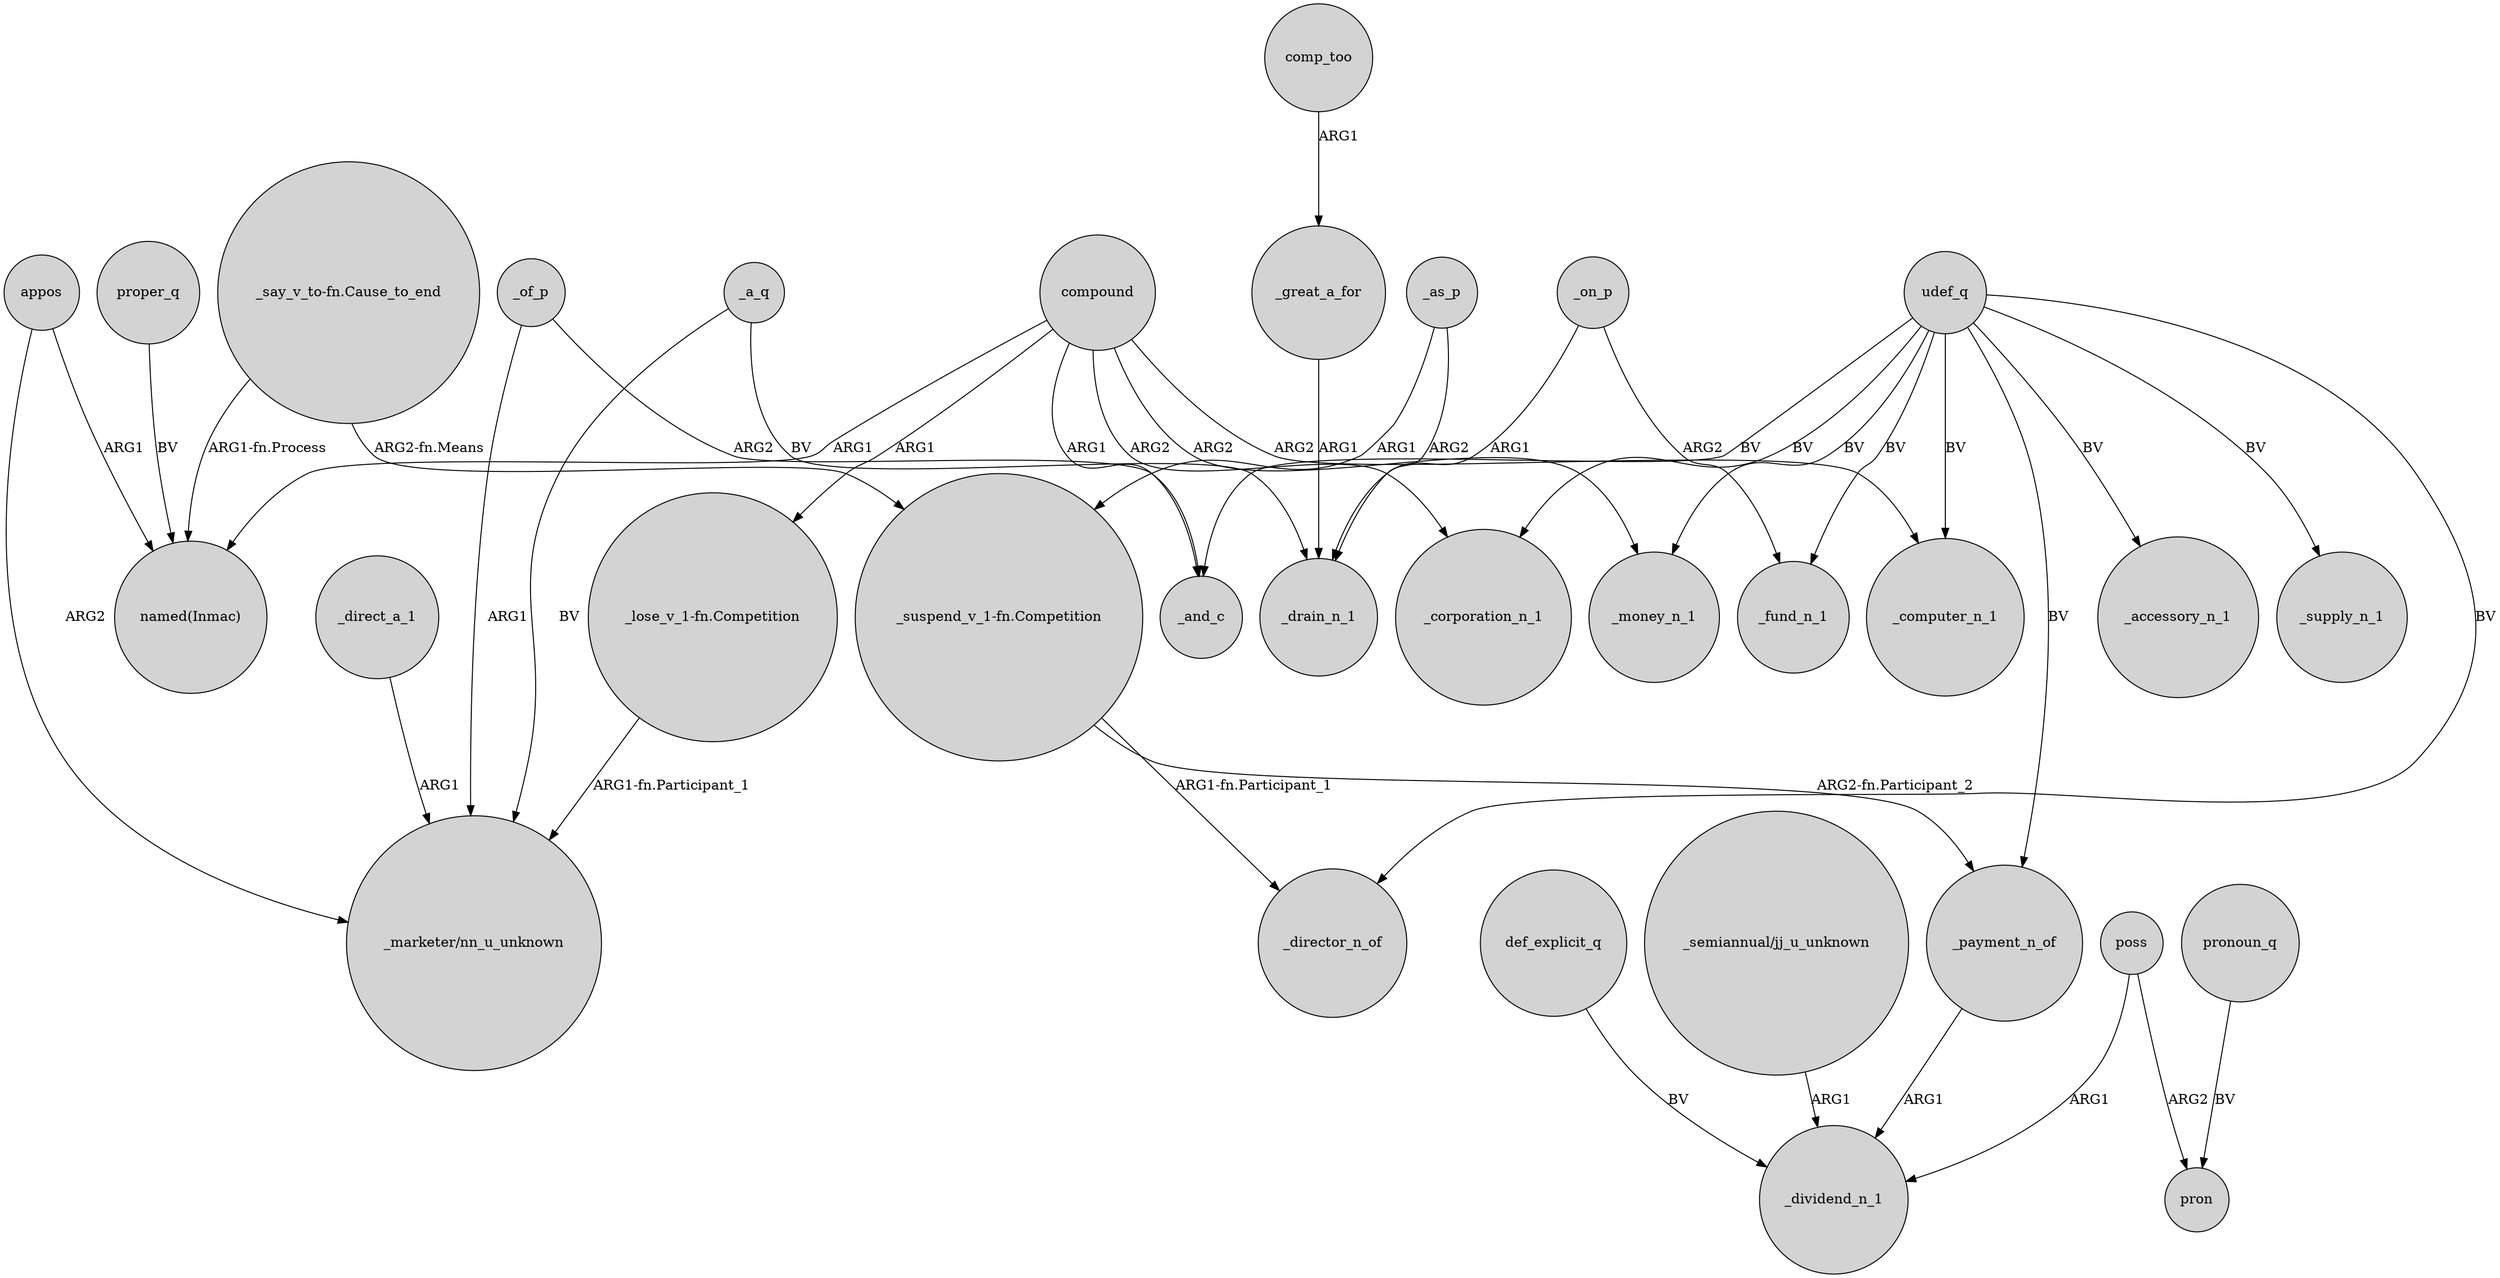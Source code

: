 digraph {
	node [shape=circle style=filled]
	"_say_v_to-fn.Cause_to_end" -> "named(Inmac)" [label="ARG1-fn.Process"]
	udef_q -> _director_n_of [label=BV]
	proper_q -> "named(Inmac)" [label=BV]
	_great_a_for -> _drain_n_1 [label=ARG1]
	"_lose_v_1-fn.Competition" -> "_marketer/nn_u_unknown" [label="ARG1-fn.Participant_1"]
	_of_p -> _and_c [label=ARG2]
	compound -> _and_c [label=ARG1]
	compound -> "named(Inmac)" [label=ARG1]
	_on_p -> _drain_n_1 [label=ARG1]
	compound -> "_lose_v_1-fn.Competition" [label=ARG1]
	comp_too -> _great_a_for [label=ARG1]
	udef_q -> _fund_n_1 [label=BV]
	"_say_v_to-fn.Cause_to_end" -> "_suspend_v_1-fn.Competition" [label="ARG2-fn.Means"]
	poss -> _dividend_n_1 [label=ARG1]
	_of_p -> "_marketer/nn_u_unknown" [label=ARG1]
	udef_q -> _accessory_n_1 [label=BV]
	def_explicit_q -> _dividend_n_1 [label=BV]
	compound -> _computer_n_1 [label=ARG2]
	udef_q -> _and_c [label=BV]
	udef_q -> _supply_n_1 [label=BV]
	"_suspend_v_1-fn.Competition" -> _director_n_of [label="ARG1-fn.Participant_1"]
	pronoun_q -> pron [label=BV]
	_as_p -> _drain_n_1 [label=ARG2]
	poss -> pron [label=ARG2]
	"_suspend_v_1-fn.Competition" -> _payment_n_of [label="ARG2-fn.Participant_2"]
	udef_q -> _money_n_1 [label=BV]
	_on_p -> _fund_n_1 [label=ARG2]
	udef_q -> _computer_n_1 [label=BV]
	appos -> "named(Inmac)" [label=ARG1]
	compound -> _money_n_1 [label=ARG2]
	_payment_n_of -> _dividend_n_1 [label=ARG1]
	udef_q -> _payment_n_of [label=BV]
	compound -> _corporation_n_1 [label=ARG2]
	udef_q -> _corporation_n_1 [label=BV]
	"_semiannual/jj_u_unknown" -> _dividend_n_1 [label=ARG1]
	_a_q -> _drain_n_1 [label=BV]
	appos -> "_marketer/nn_u_unknown" [label=ARG2]
	_direct_a_1 -> "_marketer/nn_u_unknown" [label=ARG1]
	_as_p -> "_suspend_v_1-fn.Competition" [label=ARG1]
	_a_q -> "_marketer/nn_u_unknown" [label=BV]
}
